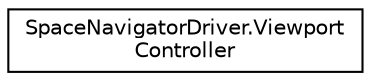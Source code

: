 digraph "Graphical Class Hierarchy"
{
 // LATEX_PDF_SIZE
  edge [fontname="Helvetica",fontsize="10",labelfontname="Helvetica",labelfontsize="10"];
  node [fontname="Helvetica",fontsize="10",shape=record];
  rankdir="LR";
  Node0 [label="SpaceNavigatorDriver.Viewport\lController",height=0.2,width=0.4,color="black", fillcolor="white", style="filled",URL="$class_space_navigator_driver_1_1_viewport_controller.html",tooltip=" "];
}
